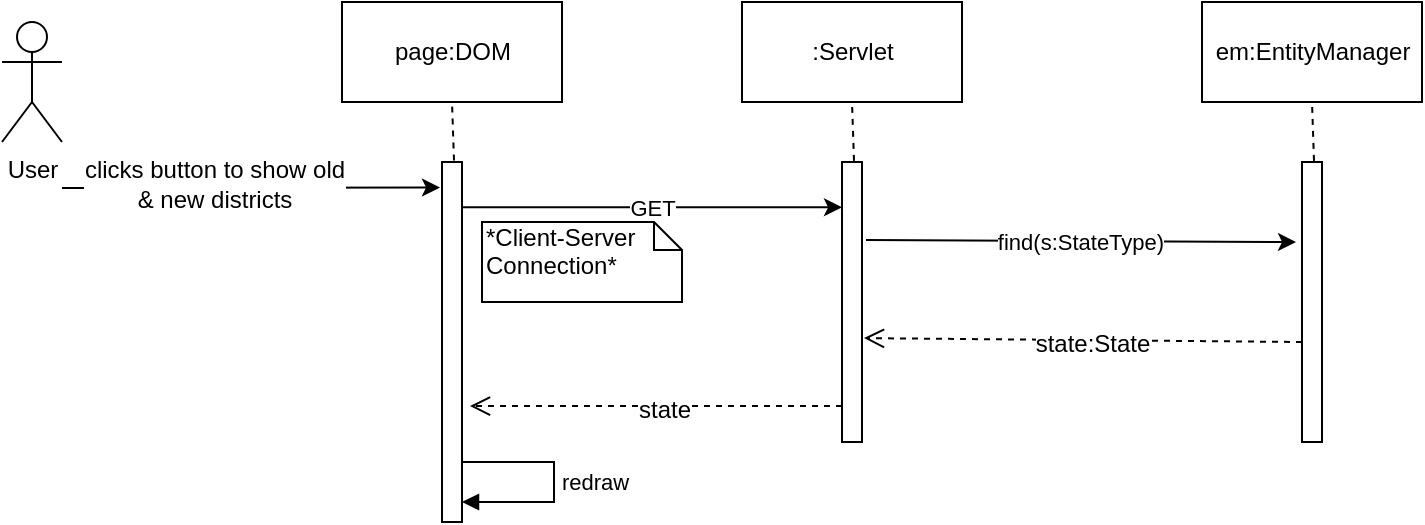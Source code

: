 <mxfile version="10.6.0" type="device"><diagram id="S-8jz-nIF_IxwlnuqE51" name="Page-1"><mxGraphModel dx="918" dy="567" grid="1" gridSize="10" guides="1" tooltips="1" connect="1" arrows="1" fold="1" page="1" pageScale="1" pageWidth="850" pageHeight="1100" math="0" shadow="0"><root><mxCell id="0"/><mxCell id="1" parent="0"/><mxCell id="TTXPsQBNHbTrlEoZw1cW-1" value="User" style="shape=umlActor;verticalLabelPosition=bottom;labelBackgroundColor=#ffffff;verticalAlign=top;html=1;outlineConnect=0;" vertex="1" parent="1"><mxGeometry x="30" y="30" width="30" height="60" as="geometry"/></mxCell><mxCell id="TTXPsQBNHbTrlEoZw1cW-2" value="" style="endArrow=classic;html=1;entryX=-0.1;entryY=0.071;entryDx=0;entryDy=0;entryPerimeter=0;" edge="1" parent="1" target="TTXPsQBNHbTrlEoZw1cW-4"><mxGeometry width="50" height="50" relative="1" as="geometry"><mxPoint x="60" y="113" as="sourcePoint"/><mxPoint x="220" y="107" as="targetPoint"/></mxGeometry></mxCell><mxCell id="TTXPsQBNHbTrlEoZw1cW-3" value="clicks button to show old&lt;br&gt;&amp;amp; new districts&lt;br&gt;" style="text;html=1;resizable=0;points=[];align=center;verticalAlign=middle;labelBackgroundColor=#ffffff;" vertex="1" connectable="0" parent="TTXPsQBNHbTrlEoZw1cW-2"><mxGeometry x="-0.197" y="2" relative="1" as="geometry"><mxPoint as="offset"/></mxGeometry></mxCell><mxCell id="TTXPsQBNHbTrlEoZw1cW-4" value="" style="html=1;points=[];perimeter=orthogonalPerimeter;" vertex="1" parent="1"><mxGeometry x="250" y="100" width="10" height="180" as="geometry"/></mxCell><mxCell id="TTXPsQBNHbTrlEoZw1cW-5" value="page:DOM" style="html=1;" vertex="1" parent="1"><mxGeometry x="200" y="20" width="110" height="50" as="geometry"/></mxCell><mxCell id="TTXPsQBNHbTrlEoZw1cW-6" value="" style="endArrow=none;dashed=1;html=1;entryX=0.5;entryY=1;entryDx=0;entryDy=0;exitX=0.6;exitY=-0.004;exitDx=0;exitDy=0;exitPerimeter=0;" edge="1" parent="1" source="TTXPsQBNHbTrlEoZw1cW-4" target="TTXPsQBNHbTrlEoZw1cW-5"><mxGeometry width="50" height="50" relative="1" as="geometry"><mxPoint x="50" y="280" as="sourcePoint"/><mxPoint x="100" y="230" as="targetPoint"/></mxGeometry></mxCell><mxCell id="TTXPsQBNHbTrlEoZw1cW-7" value="" style="html=1;points=[];perimeter=orthogonalPerimeter;" vertex="1" parent="1"><mxGeometry x="450" y="100" width="10" height="140" as="geometry"/></mxCell><mxCell id="TTXPsQBNHbTrlEoZw1cW-8" value=":Servlet" style="html=1;" vertex="1" parent="1"><mxGeometry x="400" y="20" width="110" height="50" as="geometry"/></mxCell><mxCell id="TTXPsQBNHbTrlEoZw1cW-9" value="" style="endArrow=none;dashed=1;html=1;entryX=0.5;entryY=1;entryDx=0;entryDy=0;exitX=0.6;exitY=-0.004;exitDx=0;exitDy=0;exitPerimeter=0;" edge="1" parent="1" source="TTXPsQBNHbTrlEoZw1cW-7" target="TTXPsQBNHbTrlEoZw1cW-8"><mxGeometry width="50" height="50" relative="1" as="geometry"><mxPoint x="250" y="280" as="sourcePoint"/><mxPoint x="300" y="230" as="targetPoint"/></mxGeometry></mxCell><mxCell id="TTXPsQBNHbTrlEoZw1cW-10" value="GET" style="endArrow=classic;html=1;exitX=1;exitY=0.126;exitDx=0;exitDy=0;exitPerimeter=0;" edge="1" parent="1" source="TTXPsQBNHbTrlEoZw1cW-4" target="TTXPsQBNHbTrlEoZw1cW-7"><mxGeometry width="50" height="50" relative="1" as="geometry"><mxPoint x="270" y="120" as="sourcePoint"/><mxPoint x="600" y="120" as="targetPoint"/></mxGeometry></mxCell><mxCell id="TTXPsQBNHbTrlEoZw1cW-11" value="" style="html=1;points=[];perimeter=orthogonalPerimeter;" vertex="1" parent="1"><mxGeometry x="680" y="100" width="10" height="140" as="geometry"/></mxCell><mxCell id="TTXPsQBNHbTrlEoZw1cW-12" value="em:EntityManager" style="html=1;" vertex="1" parent="1"><mxGeometry x="630" y="20" width="110" height="50" as="geometry"/></mxCell><mxCell id="TTXPsQBNHbTrlEoZw1cW-13" value="" style="endArrow=none;dashed=1;html=1;entryX=0.5;entryY=1;entryDx=0;entryDy=0;exitX=0.6;exitY=-0.004;exitDx=0;exitDy=0;exitPerimeter=0;" edge="1" parent="1" source="TTXPsQBNHbTrlEoZw1cW-11" target="TTXPsQBNHbTrlEoZw1cW-12"><mxGeometry width="50" height="50" relative="1" as="geometry"><mxPoint x="480" y="280" as="sourcePoint"/><mxPoint x="530" y="230" as="targetPoint"/></mxGeometry></mxCell><mxCell id="TTXPsQBNHbTrlEoZw1cW-14" value="find(s:StateType)" style="endArrow=classic;html=1;exitX=1.2;exitY=0.279;exitDx=0;exitDy=0;exitPerimeter=0;entryX=-0.3;entryY=0.286;entryDx=0;entryDy=0;entryPerimeter=0;" edge="1" parent="1" source="TTXPsQBNHbTrlEoZw1cW-7" target="TTXPsQBNHbTrlEoZw1cW-11"><mxGeometry width="50" height="50" relative="1" as="geometry"><mxPoint x="480" y="140" as="sourcePoint"/><mxPoint x="620" y="140" as="targetPoint"/></mxGeometry></mxCell><mxCell id="TTXPsQBNHbTrlEoZw1cW-15" value="*Client-Server Connection*" style="shape=note;whiteSpace=wrap;html=1;size=14;verticalAlign=top;align=left;spacingTop=-6;" vertex="1" parent="1"><mxGeometry x="270" y="130" width="100" height="40" as="geometry"/></mxCell><mxCell id="TTXPsQBNHbTrlEoZw1cW-16" value="" style="html=1;verticalAlign=bottom;endArrow=open;dashed=1;endSize=8;exitX=-0.1;exitY=0.415;exitDx=0;exitDy=0;exitPerimeter=0;entryX=1.1;entryY=0.629;entryDx=0;entryDy=0;entryPerimeter=0;" edge="1" parent="1" target="TTXPsQBNHbTrlEoZw1cW-7"><mxGeometry relative="1" as="geometry"><mxPoint x="680" y="190" as="sourcePoint"/><mxPoint x="491" y="190" as="targetPoint"/></mxGeometry></mxCell><mxCell id="TTXPsQBNHbTrlEoZw1cW-17" value="state:State" style="text;html=1;resizable=0;points=[];align=center;verticalAlign=middle;labelBackgroundColor=#ffffff;" vertex="1" connectable="0" parent="TTXPsQBNHbTrlEoZw1cW-16"><mxGeometry x="-0.036" y="2" relative="1" as="geometry"><mxPoint as="offset"/></mxGeometry></mxCell><mxCell id="TTXPsQBNHbTrlEoZw1cW-19" value="" style="html=1;verticalAlign=bottom;endArrow=open;dashed=1;endSize=8;exitX=-0.1;exitY=0.415;exitDx=0;exitDy=0;exitPerimeter=0;entryX=1.4;entryY=0.678;entryDx=0;entryDy=0;entryPerimeter=0;" edge="1" parent="1" target="TTXPsQBNHbTrlEoZw1cW-4"><mxGeometry relative="1" as="geometry"><mxPoint x="450" y="222" as="sourcePoint"/><mxPoint x="280" y="220" as="targetPoint"/></mxGeometry></mxCell><mxCell id="TTXPsQBNHbTrlEoZw1cW-20" value="state" style="text;html=1;resizable=0;points=[];align=center;verticalAlign=middle;labelBackgroundColor=#ffffff;" vertex="1" connectable="0" parent="TTXPsQBNHbTrlEoZw1cW-19"><mxGeometry x="-0.036" y="2" relative="1" as="geometry"><mxPoint as="offset"/></mxGeometry></mxCell><mxCell id="TTXPsQBNHbTrlEoZw1cW-21" value="redraw" style="edgeStyle=orthogonalEdgeStyle;html=1;align=left;spacingLeft=2;endArrow=block;rounded=0;" edge="1" parent="1"><mxGeometry relative="1" as="geometry"><mxPoint x="260" y="250" as="sourcePoint"/><Array as="points"><mxPoint x="306" y="250"/><mxPoint x="306" y="270"/><mxPoint x="260" y="270"/></Array><mxPoint x="260" y="270" as="targetPoint"/></mxGeometry></mxCell></root></mxGraphModel></diagram></mxfile>